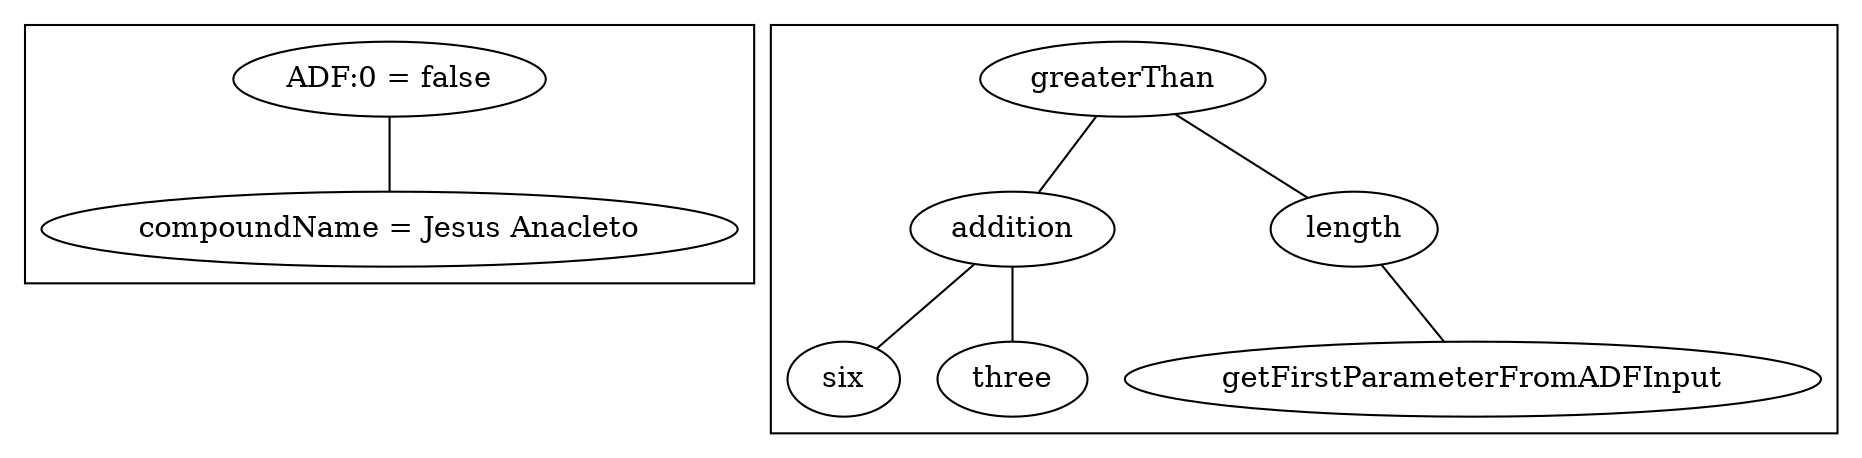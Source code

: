 graph ""{ 
# node[fontsize=10,width=".2".height=".2", margin=0]; 
# graph[fontsize=8];
label=""
subgraph cluster0{

n00 ;
n00 [label="ADF:0 = false"] ;
n01 [label="compoundName = Jesus Anacleto"] ;
n00 -- n01 ;
}subgraph cluster1{

n10 ;
n10 [label="greaterThan"] ;
n11 [label="addition"] ;
n12 [label="six"] ;
n11 -- n12 ;
n13 [label="three"] ;
n11 -- n13 ;
n10 -- n11 ;
n14 [label="length"] ;
n15 [label="getFirstParameterFromADFInput"] ;
n14 -- n15 ;
n10 -- n14 ;
}
}